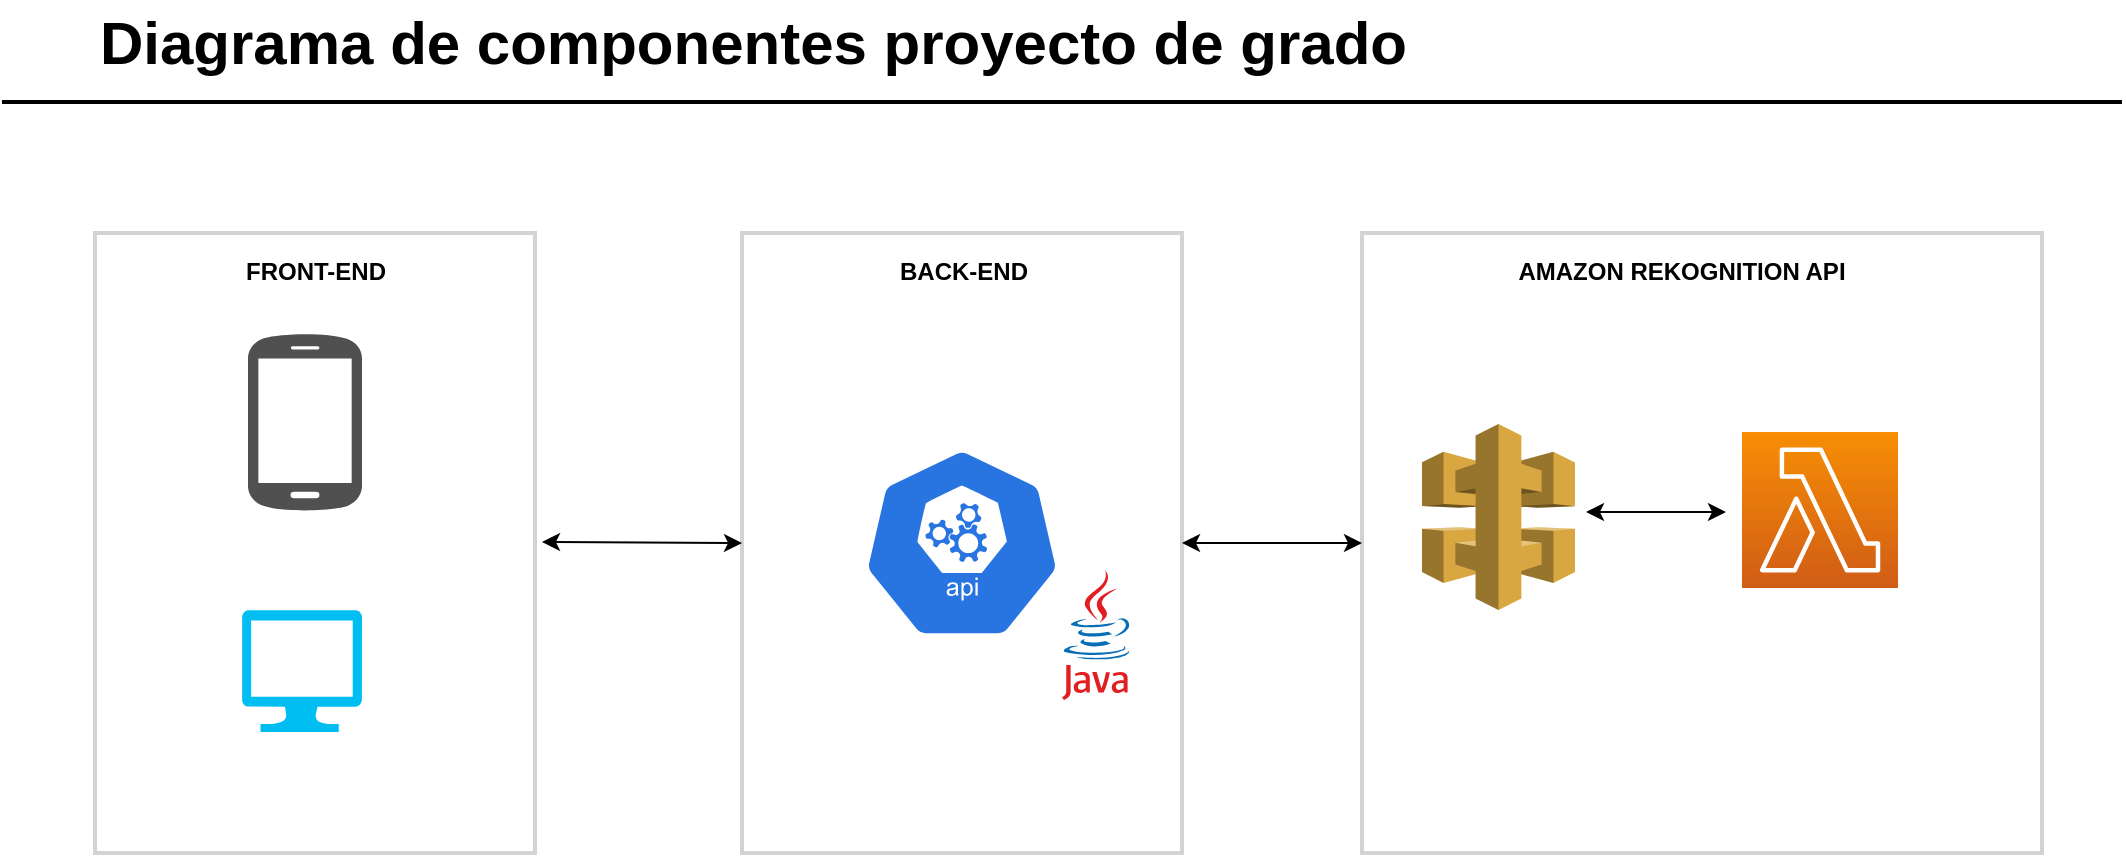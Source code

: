 <mxfile version="14.9.1" type="github">
  <diagram id="Ht1M8jgEwFfnCIfOTk4-" name="Page-1">
    <mxGraphModel dx="1021" dy="529" grid="1" gridSize="10" guides="1" tooltips="1" connect="1" arrows="1" fold="1" page="1" pageScale="1" pageWidth="1169" pageHeight="827" math="0" shadow="0">
      <root>
        <mxCell id="0" />
        <mxCell id="1" parent="0" />
        <mxCell id="bTMXntHbuXdUkVzYNGNJ-6" value="" style="rounded=0;whiteSpace=wrap;html=1;fillColor=none;strokeColor=#d3d3d3;strokeWidth=2;" vertex="1" parent="1">
          <mxGeometry x="380" y="180.5" width="220" height="310" as="geometry" />
        </mxCell>
        <mxCell id="-QjtrjUzRDEMRZ5MF8oH-47" value="Diagrama de componentes proyecto de grado" style="text;html=1;resizable=0;points=[];autosize=1;align=left;verticalAlign=top;spacingTop=-4;fontSize=30;fontStyle=1" parent="1" vertex="1">
          <mxGeometry x="56.5" y="64.5" width="670" height="40" as="geometry" />
        </mxCell>
        <mxCell id="SCVMTBWpLvtzJIhz15lM-1" value="" style="line;strokeWidth=2;html=1;fontSize=14;" parent="1" vertex="1">
          <mxGeometry x="10" y="110" width="1060" height="10" as="geometry" />
        </mxCell>
        <mxCell id="bTMXntHbuXdUkVzYNGNJ-1" value="" style="pointerEvents=1;shadow=0;dashed=0;html=1;strokeColor=none;fillColor=#505050;labelPosition=center;verticalLabelPosition=bottom;verticalAlign=top;outlineConnect=0;align=center;shape=mxgraph.office.devices.cell_phone_android_standalone;" vertex="1" parent="1">
          <mxGeometry x="133" y="230" width="57" height="90" as="geometry" />
        </mxCell>
        <mxCell id="bTMXntHbuXdUkVzYNGNJ-2" value="" style="verticalLabelPosition=bottom;html=1;verticalAlign=top;align=center;strokeColor=none;fillColor=#00BEF2;shape=mxgraph.azure.computer;pointerEvents=1;" vertex="1" parent="1">
          <mxGeometry x="130" y="369" width="60" height="61" as="geometry" />
        </mxCell>
        <mxCell id="bTMXntHbuXdUkVzYNGNJ-3" value="" style="rounded=0;whiteSpace=wrap;html=1;fillColor=none;strokeColor=#d3d3d3;strokeWidth=2;" vertex="1" parent="1">
          <mxGeometry x="56.5" y="180.5" width="220" height="310" as="geometry" />
        </mxCell>
        <mxCell id="bTMXntHbuXdUkVzYNGNJ-4" value="" style="dashed=0;outlineConnect=0;html=1;align=center;labelPosition=center;verticalLabelPosition=bottom;verticalAlign=top;shape=mxgraph.weblogos.java" vertex="1" parent="1">
          <mxGeometry x="540" y="349" width="34.4" height="65" as="geometry" />
        </mxCell>
        <mxCell id="bTMXntHbuXdUkVzYNGNJ-5" value="" style="html=1;dashed=0;whitespace=wrap;fillColor=#2875E2;strokeColor=#ffffff;points=[[0.005,0.63,0],[0.1,0.2,0],[0.9,0.2,0],[0.5,0,0],[0.995,0.63,0],[0.72,0.99,0],[0.5,1,0],[0.28,0.99,0]];shape=mxgraph.kubernetes.icon;prIcon=api" vertex="1" parent="1">
          <mxGeometry x="435" y="287.5" width="110" height="96" as="geometry" />
        </mxCell>
        <mxCell id="bTMXntHbuXdUkVzYNGNJ-7" value="BACK-END" style="text;html=1;strokeColor=none;fillColor=none;align=center;verticalAlign=middle;whiteSpace=wrap;rounded=0;fontStyle=1" vertex="1" parent="1">
          <mxGeometry x="452" y="190" width="78" height="20" as="geometry" />
        </mxCell>
        <mxCell id="bTMXntHbuXdUkVzYNGNJ-8" value="FRONT-END" style="text;html=1;strokeColor=none;fillColor=none;align=center;verticalAlign=middle;whiteSpace=wrap;rounded=0;fontStyle=1" vertex="1" parent="1">
          <mxGeometry x="127.5" y="190" width="78" height="20" as="geometry" />
        </mxCell>
        <mxCell id="bTMXntHbuXdUkVzYNGNJ-10" value="" style="rounded=0;whiteSpace=wrap;html=1;fillColor=none;strokeColor=#d3d3d3;strokeWidth=2;" vertex="1" parent="1">
          <mxGeometry x="690" y="180.5" width="340" height="310" as="geometry" />
        </mxCell>
        <mxCell id="bTMXntHbuXdUkVzYNGNJ-13" value="AMAZON REKOGNITION API" style="text;html=1;strokeColor=none;fillColor=none;align=center;verticalAlign=middle;whiteSpace=wrap;rounded=0;fontStyle=1" vertex="1" parent="1">
          <mxGeometry x="720" y="190" width="260" height="20" as="geometry" />
        </mxCell>
        <mxCell id="bTMXntHbuXdUkVzYNGNJ-14" value="" style="outlineConnect=0;dashed=0;verticalLabelPosition=bottom;verticalAlign=top;align=center;html=1;shape=mxgraph.aws3.api_gateway;fillColor=#D9A741;gradientColor=none;" vertex="1" parent="1">
          <mxGeometry x="720" y="276" width="76.5" height="93" as="geometry" />
        </mxCell>
        <mxCell id="bTMXntHbuXdUkVzYNGNJ-15" value="" style="points=[[0,0,0],[0.25,0,0],[0.5,0,0],[0.75,0,0],[1,0,0],[0,1,0],[0.25,1,0],[0.5,1,0],[0.75,1,0],[1,1,0],[0,0.25,0],[0,0.5,0],[0,0.75,0],[1,0.25,0],[1,0.5,0],[1,0.75,0]];outlineConnect=0;fontColor=#232F3E;gradientColor=#F78E04;gradientDirection=north;fillColor=#D05C17;strokeColor=#ffffff;dashed=0;verticalLabelPosition=bottom;verticalAlign=top;align=center;html=1;fontSize=12;fontStyle=0;aspect=fixed;shape=mxgraph.aws4.resourceIcon;resIcon=mxgraph.aws4.lambda;" vertex="1" parent="1">
          <mxGeometry x="880" y="280" width="78" height="78" as="geometry" />
        </mxCell>
        <mxCell id="bTMXntHbuXdUkVzYNGNJ-17" value="" style="shape=image;html=1;verticalAlign=top;verticalLabelPosition=bottom;labelBackgroundColor=#ffffff;imageAspect=0;aspect=fixed;image=https://cdn3.iconfinder.com/data/icons/logos-and-brands-adobe/512/267_Python-128.png" vertex="1" parent="1">
          <mxGeometry x="960" y="336.5" width="61" height="61" as="geometry" />
        </mxCell>
        <mxCell id="bTMXntHbuXdUkVzYNGNJ-18" value="" style="endArrow=classic;startArrow=classic;html=1;entryX=0;entryY=0.5;entryDx=0;entryDy=0;" edge="1" parent="1" target="bTMXntHbuXdUkVzYNGNJ-6">
          <mxGeometry width="50" height="50" relative="1" as="geometry">
            <mxPoint x="280" y="335" as="sourcePoint" />
            <mxPoint x="340" y="370" as="targetPoint" />
          </mxGeometry>
        </mxCell>
        <mxCell id="bTMXntHbuXdUkVzYNGNJ-19" value="" style="endArrow=classic;startArrow=classic;html=1;entryX=0;entryY=0.5;entryDx=0;entryDy=0;exitX=1;exitY=0.5;exitDx=0;exitDy=0;" edge="1" parent="1" source="bTMXntHbuXdUkVzYNGNJ-6" target="bTMXntHbuXdUkVzYNGNJ-10">
          <mxGeometry width="50" height="50" relative="1" as="geometry">
            <mxPoint x="584" y="335" as="sourcePoint" />
            <mxPoint x="668" y="337.0" as="targetPoint" />
          </mxGeometry>
        </mxCell>
        <mxCell id="bTMXntHbuXdUkVzYNGNJ-20" value="" style="endArrow=classic;startArrow=classic;html=1;" edge="1" parent="1">
          <mxGeometry width="50" height="50" relative="1" as="geometry">
            <mxPoint x="802" y="320" as="sourcePoint" />
            <mxPoint x="872" y="320" as="targetPoint" />
          </mxGeometry>
        </mxCell>
        <mxCell id="bTMXntHbuXdUkVzYNGNJ-21" value="" style="shape=image;html=1;verticalAlign=top;verticalLabelPosition=bottom;labelBackgroundColor=#ffffff;imageAspect=0;aspect=fixed;image=https://cdn4.iconfinder.com/data/icons/logos-3/512/Ionic_Logo-2-128.png" vertex="1" parent="1">
          <mxGeometry x="205.5" y="420" width="56" height="56" as="geometry" />
        </mxCell>
      </root>
    </mxGraphModel>
  </diagram>
</mxfile>
